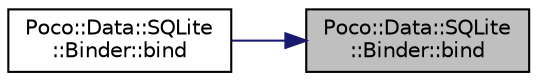 digraph "Poco::Data::SQLite::Binder::bind"
{
 // LATEX_PDF_SIZE
  edge [fontname="Helvetica",fontsize="10",labelfontname="Helvetica",labelfontsize="10"];
  node [fontname="Helvetica",fontsize="10",shape=record];
  rankdir="RL";
  Node1 [label="Poco::Data::SQLite\l::Binder::bind",height=0.2,width=0.4,color="black", fillcolor="grey75", style="filled", fontcolor="black",tooltip="Destroys the Binder."];
  Node1 -> Node2 [dir="back",color="midnightblue",fontsize="10",style="solid"];
  Node2 [label="Poco::Data::SQLite\l::Binder::bind",height=0.2,width=0.4,color="black", fillcolor="white", style="filled",URL="$classPoco_1_1Data_1_1SQLite_1_1Binder.html#ac8274c3086e8896465c2b58891d0946c",tooltip="Binds an Int8."];
}
